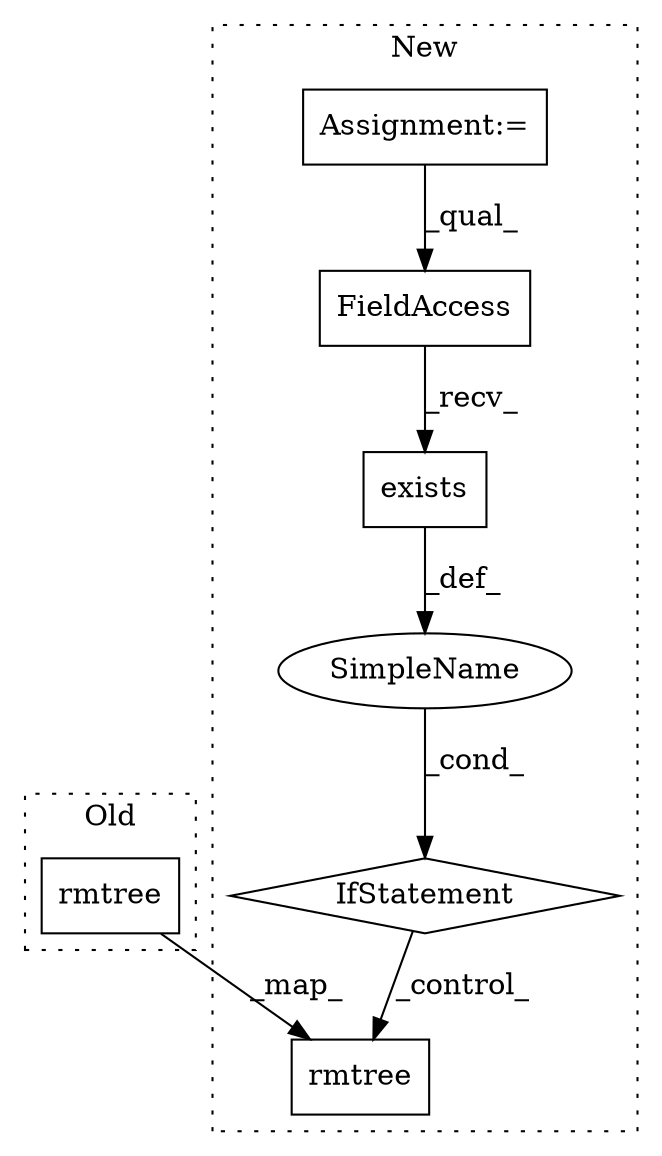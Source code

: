 digraph G {
subgraph cluster0 {
1 [label="rmtree" a="32" s="1839,1854" l="7,1" shape="box"];
label = "Old";
style="dotted";
}
subgraph cluster1 {
2 [label="rmtree" a="32" s="1905,1920" l="7,1" shape="box"];
3 [label="IfStatement" a="25" s="1858,1886" l="4,2" shape="diamond"];
4 [label="SimpleName" a="42" s="" l="" shape="ellipse"];
5 [label="exists" a="32" s="1870,1885" l="7,1" shape="box"];
6 [label="FieldAccess" a="22" s="1862" l="7" shape="box"];
7 [label="Assignment:=" a="7" s="223" l="2" shape="box"];
label = "New";
style="dotted";
}
1 -> 2 [label="_map_"];
3 -> 2 [label="_control_"];
4 -> 3 [label="_cond_"];
5 -> 4 [label="_def_"];
6 -> 5 [label="_recv_"];
7 -> 6 [label="_qual_"];
}